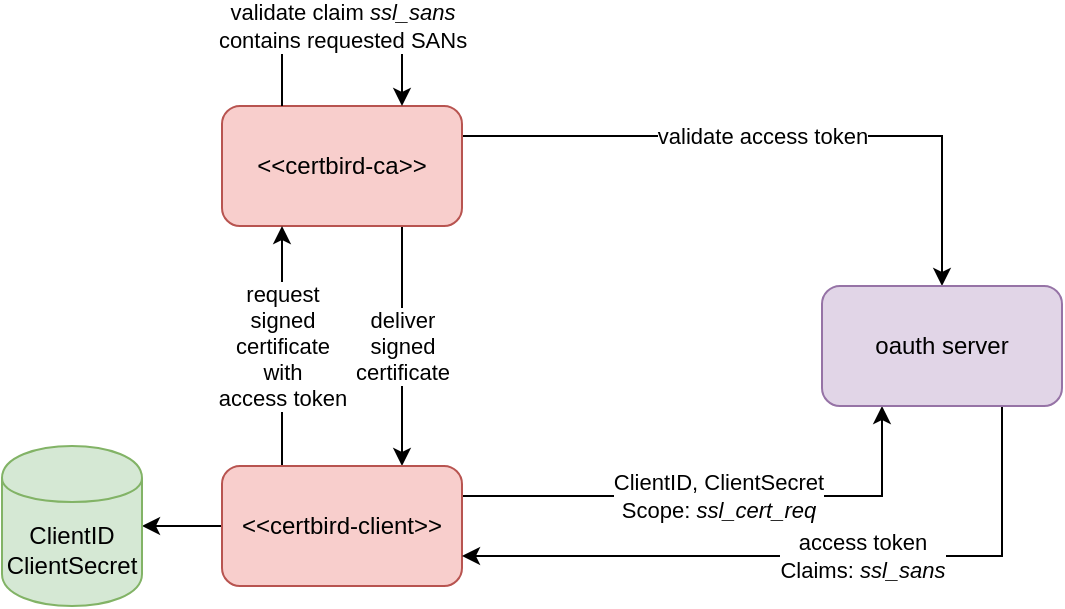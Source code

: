 <mxfile version="11.2.5" type="device" pages="1"><diagram id="uqp4EwFyanHL9A442-ZU" name="Page-1"><mxGraphModel dx="1086" dy="928" grid="1" gridSize="10" guides="1" tooltips="1" connect="1" arrows="1" fold="1" page="1" pageScale="1" pageWidth="827" pageHeight="1169" math="0" shadow="0"><root><mxCell id="0"/><mxCell id="1" parent="0"/><mxCell id="Fr_0j8btwDjVF2clboN--9" value="validate access token" style="edgeStyle=orthogonalEdgeStyle;rounded=0;orthogonalLoop=1;jettySize=auto;html=1;exitX=1;exitY=0.25;exitDx=0;exitDy=0;entryX=0.5;entryY=0;entryDx=0;entryDy=0;" edge="1" parent="1" source="Fr_0j8btwDjVF2clboN--1" target="Fr_0j8btwDjVF2clboN--3"><mxGeometry x="-0.048" relative="1" as="geometry"><mxPoint as="offset"/></mxGeometry></mxCell><mxCell id="Fr_0j8btwDjVF2clboN--10" value="deliver&lt;br&gt;signed&lt;br&gt;certificate" style="edgeStyle=orthogonalEdgeStyle;rounded=0;orthogonalLoop=1;jettySize=auto;html=1;exitX=0.75;exitY=1;exitDx=0;exitDy=0;entryX=0.75;entryY=0;entryDx=0;entryDy=0;" edge="1" parent="1" source="Fr_0j8btwDjVF2clboN--1" target="Fr_0j8btwDjVF2clboN--2"><mxGeometry relative="1" as="geometry"/></mxCell><mxCell id="Fr_0j8btwDjVF2clboN--1" value="&amp;lt;&amp;lt;certbird-ca&amp;gt;&amp;gt;" style="rounded=1;whiteSpace=wrap;html=1;fillColor=#f8cecc;strokeColor=#b85450;" vertex="1" parent="1"><mxGeometry x="170" y="330" width="120" height="60" as="geometry"/></mxCell><mxCell id="Fr_0j8btwDjVF2clboN--5" style="edgeStyle=orthogonalEdgeStyle;rounded=0;orthogonalLoop=1;jettySize=auto;html=1;exitX=0;exitY=0.5;exitDx=0;exitDy=0;entryX=1;entryY=0.5;entryDx=0;entryDy=0;" edge="1" parent="1" source="Fr_0j8btwDjVF2clboN--2" target="Fr_0j8btwDjVF2clboN--4"><mxGeometry relative="1" as="geometry"/></mxCell><mxCell id="Fr_0j8btwDjVF2clboN--6" value="ClientID, ClientSecret&lt;br&gt;Scope: &lt;i&gt;ssl_cert_req&lt;/i&gt;" style="edgeStyle=orthogonalEdgeStyle;rounded=0;orthogonalLoop=1;jettySize=auto;html=1;exitX=1;exitY=0.25;exitDx=0;exitDy=0;entryX=0.25;entryY=1;entryDx=0;entryDy=0;" edge="1" parent="1" source="Fr_0j8btwDjVF2clboN--2" target="Fr_0j8btwDjVF2clboN--3"><mxGeometry relative="1" as="geometry"/></mxCell><mxCell id="Fr_0j8btwDjVF2clboN--8" value="request&lt;br&gt;signed&lt;br&gt;certificate&lt;br&gt;with&lt;br&gt;access token" style="edgeStyle=orthogonalEdgeStyle;rounded=0;orthogonalLoop=1;jettySize=auto;html=1;exitX=0.25;exitY=0;exitDx=0;exitDy=0;entryX=0.25;entryY=1;entryDx=0;entryDy=0;" edge="1" parent="1" source="Fr_0j8btwDjVF2clboN--2" target="Fr_0j8btwDjVF2clboN--1"><mxGeometry relative="1" as="geometry"/></mxCell><mxCell id="Fr_0j8btwDjVF2clboN--2" value="&amp;lt;&amp;lt;certbird-client&amp;gt;&amp;gt;" style="rounded=1;whiteSpace=wrap;html=1;fillColor=#f8cecc;strokeColor=#b85450;" vertex="1" parent="1"><mxGeometry x="170" y="510" width="120" height="60" as="geometry"/></mxCell><mxCell id="Fr_0j8btwDjVF2clboN--7" value="access token&lt;br&gt;Claims: &lt;i&gt;ssl_sans&lt;/i&gt;" style="edgeStyle=orthogonalEdgeStyle;rounded=0;orthogonalLoop=1;jettySize=auto;html=1;exitX=0.75;exitY=1;exitDx=0;exitDy=0;entryX=1;entryY=0.75;entryDx=0;entryDy=0;" edge="1" parent="1" source="Fr_0j8btwDjVF2clboN--3" target="Fr_0j8btwDjVF2clboN--2"><mxGeometry x="-0.159" relative="1" as="geometry"><mxPoint as="offset"/></mxGeometry></mxCell><mxCell id="Fr_0j8btwDjVF2clboN--3" value="oauth server" style="rounded=1;whiteSpace=wrap;html=1;fillColor=#e1d5e7;strokeColor=#9673a6;" vertex="1" parent="1"><mxGeometry x="470" y="420" width="120" height="60" as="geometry"/></mxCell><mxCell id="Fr_0j8btwDjVF2clboN--4" value="ClientID&lt;br&gt;ClientSecret" style="shape=cylinder;whiteSpace=wrap;html=1;boundedLbl=1;backgroundOutline=1;fillColor=#d5e8d4;strokeColor=#82b366;" vertex="1" parent="1"><mxGeometry x="60" y="500" width="70" height="80" as="geometry"/></mxCell><mxCell id="Fr_0j8btwDjVF2clboN--12" value="validate claim &lt;i&gt;ssl_sans&lt;/i&gt; &lt;br&gt;contains requested SANs" style="edgeStyle=orthogonalEdgeStyle;rounded=0;orthogonalLoop=1;jettySize=auto;html=1;exitX=0.25;exitY=0;exitDx=0;exitDy=0;entryX=0.75;entryY=0;entryDx=0;entryDy=0;" edge="1" parent="1" source="Fr_0j8btwDjVF2clboN--1" target="Fr_0j8btwDjVF2clboN--1"><mxGeometry relative="1" as="geometry"><Array as="points"><mxPoint x="200" y="290"/><mxPoint x="260" y="290"/></Array></mxGeometry></mxCell></root></mxGraphModel></diagram></mxfile>